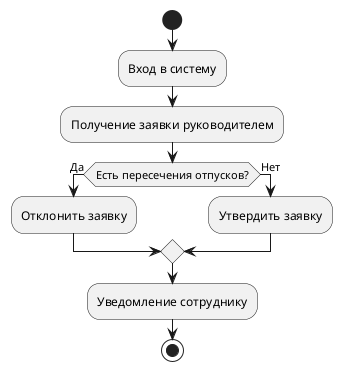 @startuml
start
:Вход в систему;
:Получение заявки руководителем;
if (Есть пересечения отпусков?) then (Да)
  :Отклонить заявку;
else (Нет)
  :Утвердить заявку;
endif
:Уведомление сотруднику;
stop
@enduml